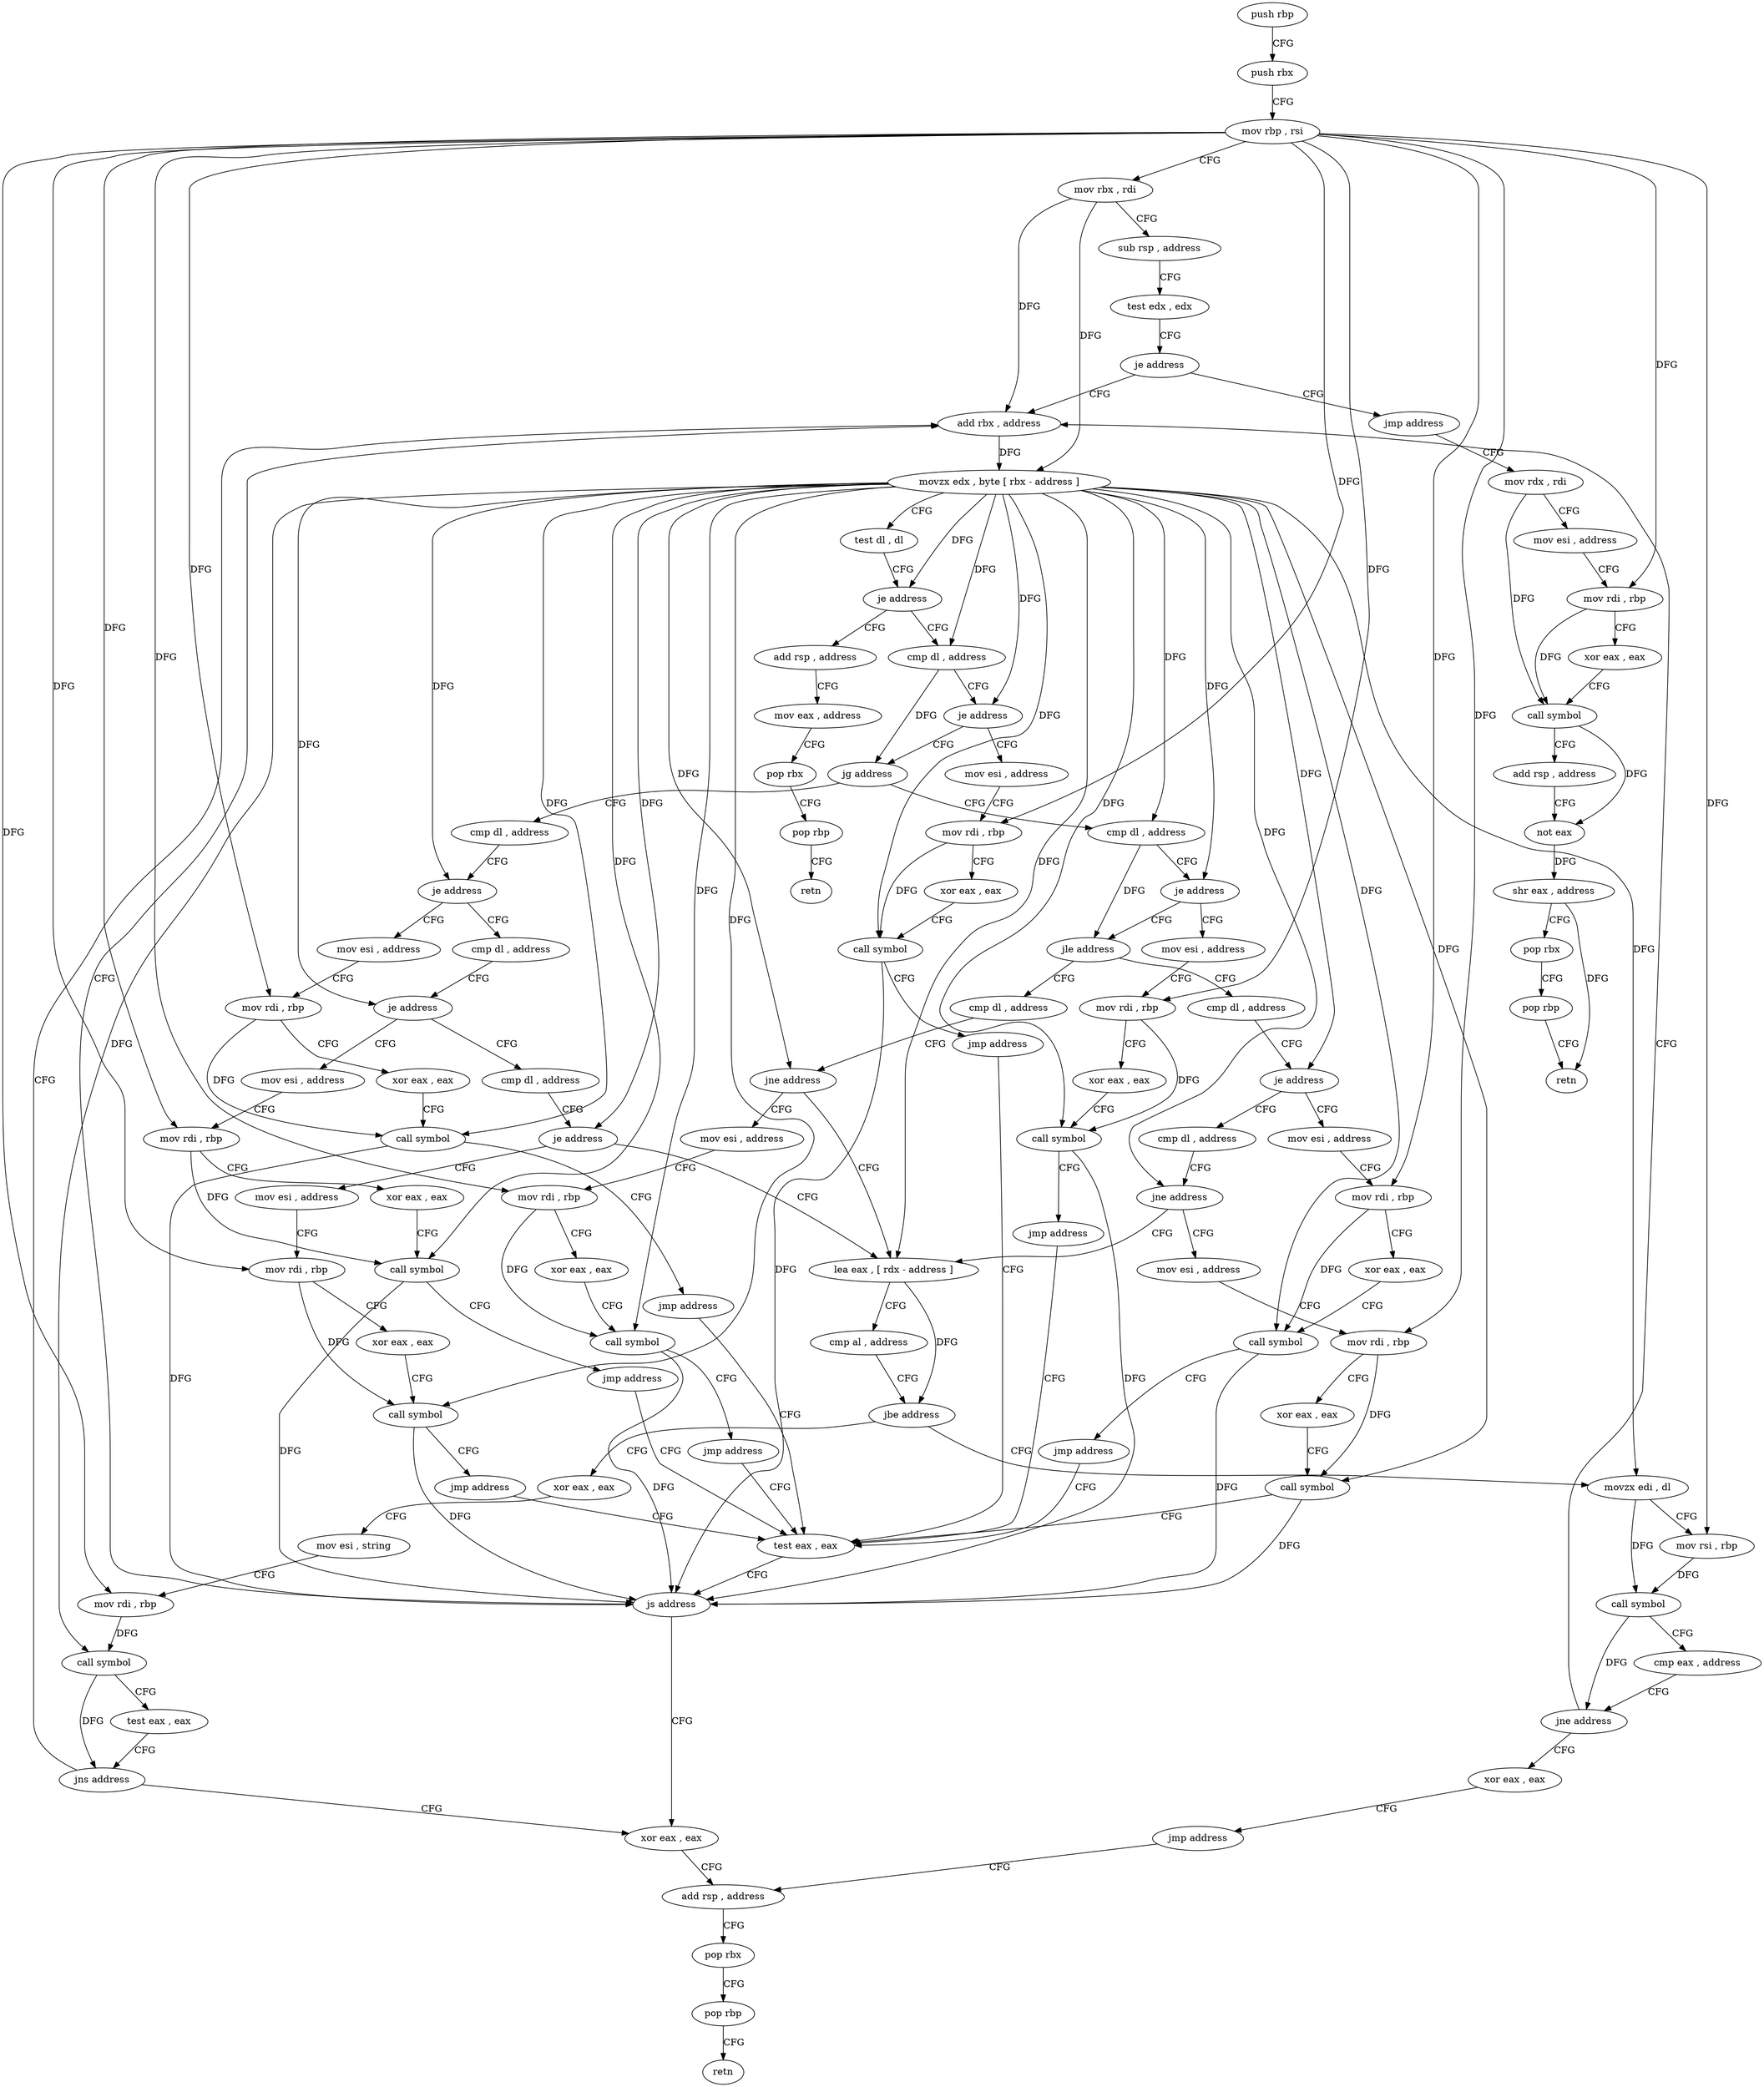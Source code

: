 digraph "func" {
"4263120" [label = "push rbp" ]
"4263121" [label = "push rbx" ]
"4263122" [label = "mov rbp , rsi" ]
"4263125" [label = "mov rbx , rdi" ]
"4263128" [label = "sub rsp , address" ]
"4263132" [label = "test edx , edx" ]
"4263134" [label = "je address" ]
"4263188" [label = "add rbx , address" ]
"4263136" [label = "jmp address" ]
"4263192" [label = "movzx edx , byte [ rbx - address ]" ]
"4263196" [label = "test dl , dl" ]
"4263198" [label = "je address" ]
"4263488" [label = "add rsp , address" ]
"4263204" [label = "cmp dl , address" ]
"4263456" [label = "mov rdx , rdi" ]
"4263492" [label = "mov eax , address" ]
"4263497" [label = "pop rbx" ]
"4263498" [label = "pop rbp" ]
"4263499" [label = "retn" ]
"4263207" [label = "je address" ]
"4263408" [label = "mov esi , address" ]
"4263213" [label = "jg address" ]
"4263459" [label = "mov esi , address" ]
"4263464" [label = "mov rdi , rbp" ]
"4263467" [label = "xor eax , eax" ]
"4263469" [label = "call symbol" ]
"4263474" [label = "add rsp , address" ]
"4263478" [label = "not eax" ]
"4263480" [label = "shr eax , address" ]
"4263483" [label = "pop rbx" ]
"4263484" [label = "pop rbp" ]
"4263485" [label = "retn" ]
"4263413" [label = "mov rdi , rbp" ]
"4263416" [label = "xor eax , eax" ]
"4263418" [label = "call symbol" ]
"4263423" [label = "jmp address" ]
"4263184" [label = "test eax , eax" ]
"4263144" [label = "cmp dl , address" ]
"4263215" [label = "cmp dl , address" ]
"4263186" [label = "js address" ]
"4263264" [label = "xor eax , eax" ]
"4263147" [label = "je address" ]
"4263384" [label = "mov esi , address" ]
"4263153" [label = "jle address" ]
"4263218" [label = "je address" ]
"4263336" [label = "mov esi , address" ]
"4263220" [label = "cmp dl , address" ]
"4263266" [label = "add rsp , address" ]
"4263389" [label = "mov rdi , rbp" ]
"4263392" [label = "xor eax , eax" ]
"4263394" [label = "call symbol" ]
"4263399" [label = "jmp address" ]
"4263280" [label = "cmp dl , address" ]
"4263155" [label = "cmp dl , address" ]
"4263341" [label = "mov rdi , rbp" ]
"4263344" [label = "xor eax , eax" ]
"4263346" [label = "call symbol" ]
"4263351" [label = "jmp address" ]
"4263223" [label = "je address" ]
"4263312" [label = "mov esi , address" ]
"4263225" [label = "cmp dl , address" ]
"4263283" [label = "jne address" ]
"4263234" [label = "lea eax , [ rdx - address ]" ]
"4263285" [label = "mov esi , address" ]
"4263158" [label = "je address" ]
"4263432" [label = "mov esi , address" ]
"4263164" [label = "cmp dl , address" ]
"4263317" [label = "mov rdi , rbp" ]
"4263320" [label = "xor eax , eax" ]
"4263322" [label = "call symbol" ]
"4263327" [label = "jmp address" ]
"4263228" [label = "je address" ]
"4263360" [label = "mov esi , address" ]
"4263237" [label = "cmp al , address" ]
"4263239" [label = "jbe address" ]
"4263500" [label = "movzx edi , dl" ]
"4263245" [label = "xor eax , eax" ]
"4263290" [label = "mov rdi , rbp" ]
"4263293" [label = "xor eax , eax" ]
"4263295" [label = "call symbol" ]
"4263300" [label = "jmp address" ]
"4263437" [label = "mov rdi , rbp" ]
"4263440" [label = "xor eax , eax" ]
"4263442" [label = "call symbol" ]
"4263447" [label = "jmp address" ]
"4263167" [label = "jne address" ]
"4263169" [label = "mov esi , address" ]
"4263365" [label = "mov rdi , rbp" ]
"4263368" [label = "xor eax , eax" ]
"4263370" [label = "call symbol" ]
"4263375" [label = "jmp address" ]
"4263503" [label = "mov rsi , rbp" ]
"4263506" [label = "call symbol" ]
"4263511" [label = "cmp eax , address" ]
"4263514" [label = "jne address" ]
"4263520" [label = "xor eax , eax" ]
"4263247" [label = "mov esi , string" ]
"4263252" [label = "mov rdi , rbp" ]
"4263255" [label = "call symbol" ]
"4263260" [label = "test eax , eax" ]
"4263262" [label = "jns address" ]
"4263174" [label = "mov rdi , rbp" ]
"4263177" [label = "xor eax , eax" ]
"4263179" [label = "call symbol" ]
"4263522" [label = "jmp address" ]
"4263270" [label = "pop rbx" ]
"4263271" [label = "pop rbp" ]
"4263272" [label = "retn" ]
"4263120" -> "4263121" [ label = "CFG" ]
"4263121" -> "4263122" [ label = "CFG" ]
"4263122" -> "4263125" [ label = "CFG" ]
"4263122" -> "4263464" [ label = "DFG" ]
"4263122" -> "4263413" [ label = "DFG" ]
"4263122" -> "4263389" [ label = "DFG" ]
"4263122" -> "4263341" [ label = "DFG" ]
"4263122" -> "4263317" [ label = "DFG" ]
"4263122" -> "4263290" [ label = "DFG" ]
"4263122" -> "4263437" [ label = "DFG" ]
"4263122" -> "4263365" [ label = "DFG" ]
"4263122" -> "4263503" [ label = "DFG" ]
"4263122" -> "4263252" [ label = "DFG" ]
"4263122" -> "4263174" [ label = "DFG" ]
"4263125" -> "4263128" [ label = "CFG" ]
"4263125" -> "4263188" [ label = "DFG" ]
"4263125" -> "4263192" [ label = "DFG" ]
"4263128" -> "4263132" [ label = "CFG" ]
"4263132" -> "4263134" [ label = "CFG" ]
"4263134" -> "4263188" [ label = "CFG" ]
"4263134" -> "4263136" [ label = "CFG" ]
"4263188" -> "4263192" [ label = "DFG" ]
"4263136" -> "4263456" [ label = "CFG" ]
"4263192" -> "4263196" [ label = "CFG" ]
"4263192" -> "4263198" [ label = "DFG" ]
"4263192" -> "4263204" [ label = "DFG" ]
"4263192" -> "4263207" [ label = "DFG" ]
"4263192" -> "4263418" [ label = "DFG" ]
"4263192" -> "4263144" [ label = "DFG" ]
"4263192" -> "4263147" [ label = "DFG" ]
"4263192" -> "4263218" [ label = "DFG" ]
"4263192" -> "4263394" [ label = "DFG" ]
"4263192" -> "4263346" [ label = "DFG" ]
"4263192" -> "4263223" [ label = "DFG" ]
"4263192" -> "4263283" [ label = "DFG" ]
"4263192" -> "4263158" [ label = "DFG" ]
"4263192" -> "4263322" [ label = "DFG" ]
"4263192" -> "4263228" [ label = "DFG" ]
"4263192" -> "4263234" [ label = "DFG" ]
"4263192" -> "4263295" [ label = "DFG" ]
"4263192" -> "4263442" [ label = "DFG" ]
"4263192" -> "4263167" [ label = "DFG" ]
"4263192" -> "4263370" [ label = "DFG" ]
"4263192" -> "4263500" [ label = "DFG" ]
"4263192" -> "4263255" [ label = "DFG" ]
"4263192" -> "4263179" [ label = "DFG" ]
"4263196" -> "4263198" [ label = "CFG" ]
"4263198" -> "4263488" [ label = "CFG" ]
"4263198" -> "4263204" [ label = "CFG" ]
"4263488" -> "4263492" [ label = "CFG" ]
"4263204" -> "4263207" [ label = "CFG" ]
"4263204" -> "4263213" [ label = "DFG" ]
"4263456" -> "4263459" [ label = "CFG" ]
"4263456" -> "4263469" [ label = "DFG" ]
"4263492" -> "4263497" [ label = "CFG" ]
"4263497" -> "4263498" [ label = "CFG" ]
"4263498" -> "4263499" [ label = "CFG" ]
"4263207" -> "4263408" [ label = "CFG" ]
"4263207" -> "4263213" [ label = "CFG" ]
"4263408" -> "4263413" [ label = "CFG" ]
"4263213" -> "4263144" [ label = "CFG" ]
"4263213" -> "4263215" [ label = "CFG" ]
"4263459" -> "4263464" [ label = "CFG" ]
"4263464" -> "4263467" [ label = "CFG" ]
"4263464" -> "4263469" [ label = "DFG" ]
"4263467" -> "4263469" [ label = "CFG" ]
"4263469" -> "4263474" [ label = "CFG" ]
"4263469" -> "4263478" [ label = "DFG" ]
"4263474" -> "4263478" [ label = "CFG" ]
"4263478" -> "4263480" [ label = "DFG" ]
"4263480" -> "4263483" [ label = "CFG" ]
"4263480" -> "4263485" [ label = "DFG" ]
"4263483" -> "4263484" [ label = "CFG" ]
"4263484" -> "4263485" [ label = "CFG" ]
"4263413" -> "4263416" [ label = "CFG" ]
"4263413" -> "4263418" [ label = "DFG" ]
"4263416" -> "4263418" [ label = "CFG" ]
"4263418" -> "4263423" [ label = "CFG" ]
"4263418" -> "4263186" [ label = "DFG" ]
"4263423" -> "4263184" [ label = "CFG" ]
"4263184" -> "4263186" [ label = "CFG" ]
"4263144" -> "4263147" [ label = "CFG" ]
"4263144" -> "4263153" [ label = "DFG" ]
"4263215" -> "4263218" [ label = "CFG" ]
"4263186" -> "4263264" [ label = "CFG" ]
"4263186" -> "4263188" [ label = "CFG" ]
"4263264" -> "4263266" [ label = "CFG" ]
"4263147" -> "4263384" [ label = "CFG" ]
"4263147" -> "4263153" [ label = "CFG" ]
"4263384" -> "4263389" [ label = "CFG" ]
"4263153" -> "4263280" [ label = "CFG" ]
"4263153" -> "4263155" [ label = "CFG" ]
"4263218" -> "4263336" [ label = "CFG" ]
"4263218" -> "4263220" [ label = "CFG" ]
"4263336" -> "4263341" [ label = "CFG" ]
"4263220" -> "4263223" [ label = "CFG" ]
"4263266" -> "4263270" [ label = "CFG" ]
"4263389" -> "4263392" [ label = "CFG" ]
"4263389" -> "4263394" [ label = "DFG" ]
"4263392" -> "4263394" [ label = "CFG" ]
"4263394" -> "4263399" [ label = "CFG" ]
"4263394" -> "4263186" [ label = "DFG" ]
"4263399" -> "4263184" [ label = "CFG" ]
"4263280" -> "4263283" [ label = "CFG" ]
"4263155" -> "4263158" [ label = "CFG" ]
"4263341" -> "4263344" [ label = "CFG" ]
"4263341" -> "4263346" [ label = "DFG" ]
"4263344" -> "4263346" [ label = "CFG" ]
"4263346" -> "4263351" [ label = "CFG" ]
"4263346" -> "4263186" [ label = "DFG" ]
"4263351" -> "4263184" [ label = "CFG" ]
"4263223" -> "4263312" [ label = "CFG" ]
"4263223" -> "4263225" [ label = "CFG" ]
"4263312" -> "4263317" [ label = "CFG" ]
"4263225" -> "4263228" [ label = "CFG" ]
"4263283" -> "4263234" [ label = "CFG" ]
"4263283" -> "4263285" [ label = "CFG" ]
"4263234" -> "4263237" [ label = "CFG" ]
"4263234" -> "4263239" [ label = "DFG" ]
"4263285" -> "4263290" [ label = "CFG" ]
"4263158" -> "4263432" [ label = "CFG" ]
"4263158" -> "4263164" [ label = "CFG" ]
"4263432" -> "4263437" [ label = "CFG" ]
"4263164" -> "4263167" [ label = "CFG" ]
"4263317" -> "4263320" [ label = "CFG" ]
"4263317" -> "4263322" [ label = "DFG" ]
"4263320" -> "4263322" [ label = "CFG" ]
"4263322" -> "4263327" [ label = "CFG" ]
"4263322" -> "4263186" [ label = "DFG" ]
"4263327" -> "4263184" [ label = "CFG" ]
"4263228" -> "4263360" [ label = "CFG" ]
"4263228" -> "4263234" [ label = "CFG" ]
"4263360" -> "4263365" [ label = "CFG" ]
"4263237" -> "4263239" [ label = "CFG" ]
"4263239" -> "4263500" [ label = "CFG" ]
"4263239" -> "4263245" [ label = "CFG" ]
"4263500" -> "4263503" [ label = "CFG" ]
"4263500" -> "4263506" [ label = "DFG" ]
"4263245" -> "4263247" [ label = "CFG" ]
"4263290" -> "4263293" [ label = "CFG" ]
"4263290" -> "4263295" [ label = "DFG" ]
"4263293" -> "4263295" [ label = "CFG" ]
"4263295" -> "4263300" [ label = "CFG" ]
"4263295" -> "4263186" [ label = "DFG" ]
"4263300" -> "4263184" [ label = "CFG" ]
"4263437" -> "4263440" [ label = "CFG" ]
"4263437" -> "4263442" [ label = "DFG" ]
"4263440" -> "4263442" [ label = "CFG" ]
"4263442" -> "4263447" [ label = "CFG" ]
"4263442" -> "4263186" [ label = "DFG" ]
"4263447" -> "4263184" [ label = "CFG" ]
"4263167" -> "4263234" [ label = "CFG" ]
"4263167" -> "4263169" [ label = "CFG" ]
"4263169" -> "4263174" [ label = "CFG" ]
"4263365" -> "4263368" [ label = "CFG" ]
"4263365" -> "4263370" [ label = "DFG" ]
"4263368" -> "4263370" [ label = "CFG" ]
"4263370" -> "4263375" [ label = "CFG" ]
"4263370" -> "4263186" [ label = "DFG" ]
"4263375" -> "4263184" [ label = "CFG" ]
"4263503" -> "4263506" [ label = "DFG" ]
"4263506" -> "4263511" [ label = "CFG" ]
"4263506" -> "4263514" [ label = "DFG" ]
"4263511" -> "4263514" [ label = "CFG" ]
"4263514" -> "4263188" [ label = "CFG" ]
"4263514" -> "4263520" [ label = "CFG" ]
"4263520" -> "4263522" [ label = "CFG" ]
"4263247" -> "4263252" [ label = "CFG" ]
"4263252" -> "4263255" [ label = "DFG" ]
"4263255" -> "4263260" [ label = "CFG" ]
"4263255" -> "4263262" [ label = "DFG" ]
"4263260" -> "4263262" [ label = "CFG" ]
"4263262" -> "4263188" [ label = "CFG" ]
"4263262" -> "4263264" [ label = "CFG" ]
"4263174" -> "4263177" [ label = "CFG" ]
"4263174" -> "4263179" [ label = "DFG" ]
"4263177" -> "4263179" [ label = "CFG" ]
"4263179" -> "4263184" [ label = "CFG" ]
"4263179" -> "4263186" [ label = "DFG" ]
"4263522" -> "4263266" [ label = "CFG" ]
"4263270" -> "4263271" [ label = "CFG" ]
"4263271" -> "4263272" [ label = "CFG" ]
}

